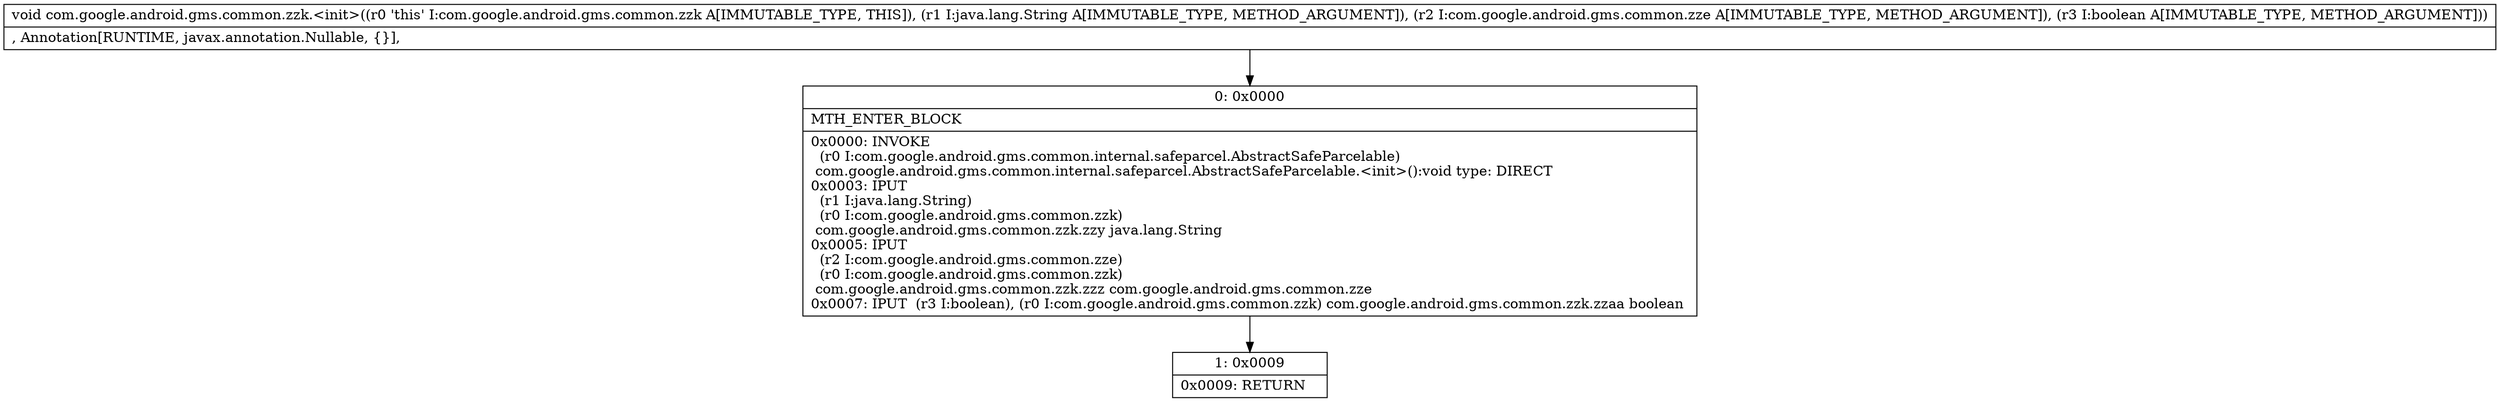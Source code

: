 digraph "CFG forcom.google.android.gms.common.zzk.\<init\>(Ljava\/lang\/String;Lcom\/google\/android\/gms\/common\/zze;Z)V" {
Node_0 [shape=record,label="{0\:\ 0x0000|MTH_ENTER_BLOCK\l|0x0000: INVOKE  \l  (r0 I:com.google.android.gms.common.internal.safeparcel.AbstractSafeParcelable)\l com.google.android.gms.common.internal.safeparcel.AbstractSafeParcelable.\<init\>():void type: DIRECT \l0x0003: IPUT  \l  (r1 I:java.lang.String)\l  (r0 I:com.google.android.gms.common.zzk)\l com.google.android.gms.common.zzk.zzy java.lang.String \l0x0005: IPUT  \l  (r2 I:com.google.android.gms.common.zze)\l  (r0 I:com.google.android.gms.common.zzk)\l com.google.android.gms.common.zzk.zzz com.google.android.gms.common.zze \l0x0007: IPUT  (r3 I:boolean), (r0 I:com.google.android.gms.common.zzk) com.google.android.gms.common.zzk.zzaa boolean \l}"];
Node_1 [shape=record,label="{1\:\ 0x0009|0x0009: RETURN   \l}"];
MethodNode[shape=record,label="{void com.google.android.gms.common.zzk.\<init\>((r0 'this' I:com.google.android.gms.common.zzk A[IMMUTABLE_TYPE, THIS]), (r1 I:java.lang.String A[IMMUTABLE_TYPE, METHOD_ARGUMENT]), (r2 I:com.google.android.gms.common.zze A[IMMUTABLE_TYPE, METHOD_ARGUMENT]), (r3 I:boolean A[IMMUTABLE_TYPE, METHOD_ARGUMENT]))  | , Annotation[RUNTIME, javax.annotation.Nullable, \{\}], \l}"];
MethodNode -> Node_0;
Node_0 -> Node_1;
}

